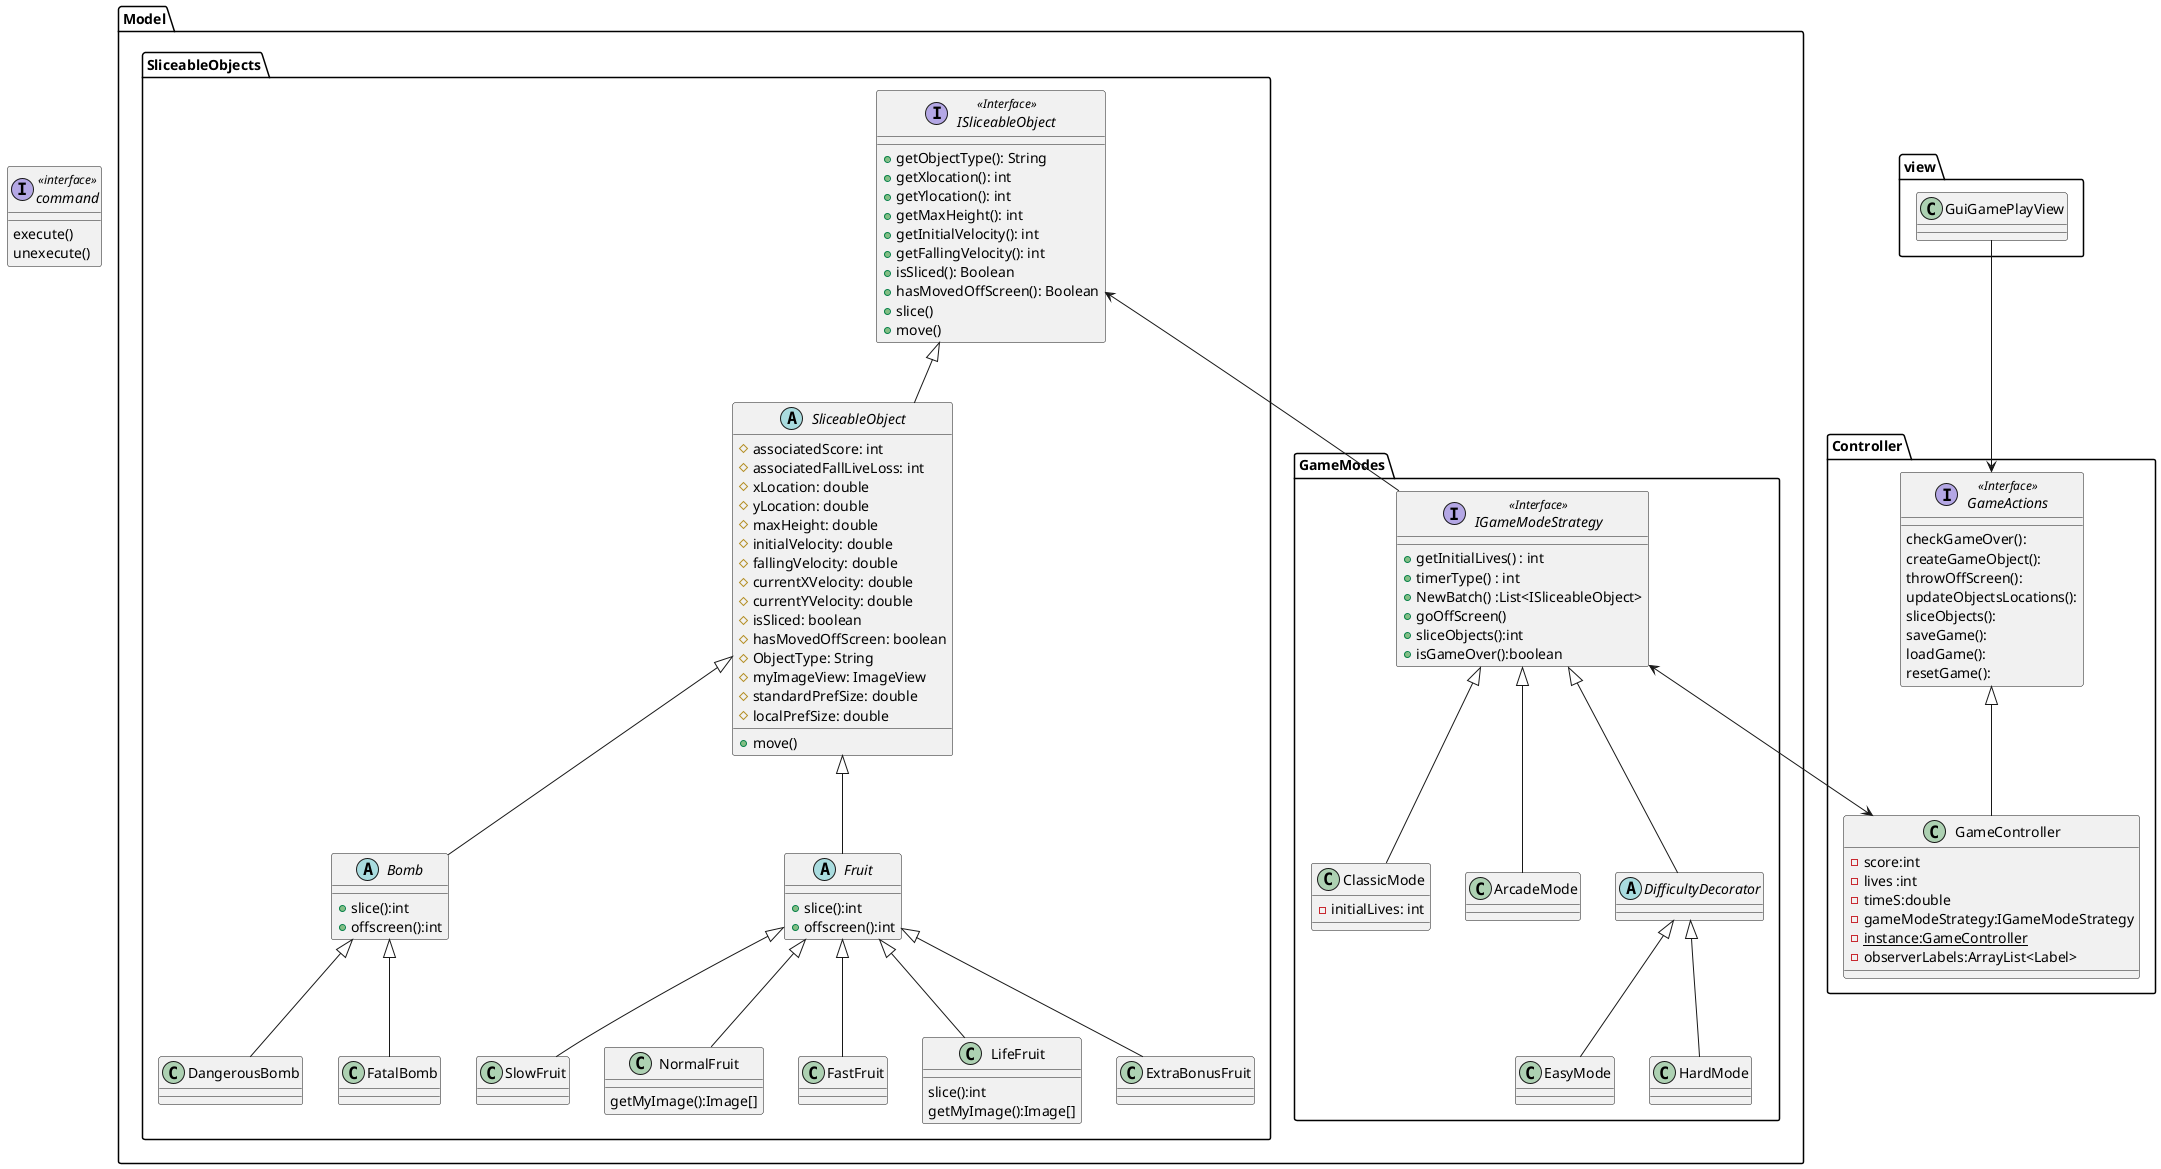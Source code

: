 @startuml
package Model{
package SliceableObjects {

    interface ISliceableObject <<Interface>>{
        +getObjectType(): String
        +getXlocation(): int
        +getYlocation(): int
        +getMaxHeight(): int
        +getInitialVelocity(): int
        +getFallingVelocity(): int
        +isSliced(): Boolean
        +hasMovedOffScreen(): Boolean
        +slice()
        +move()

    }


    abstract class Bomb {
        +slice():int
        +offscreen():int
    }
    abstract class Fruit{
        +slice():int
        +offscreen():int
        }

    abstract class SliceableObject {

        #associatedScore: int
        #associatedFallLiveLoss: int
        #xLocation: double
        #yLocation: double
        #maxHeight: double
        #initialVelocity: double
        #fallingVelocity: double
        #currentXVelocity: double
        #currentYVelocity: double
        #isSliced: boolean
        #hasMovedOffScreen: boolean
        #ObjectType: String
        #myImageView: ImageView
        #standardPrefSize: double
        #localPrefSize: double

        +move()

        }

    ISliceableObject <|-- SliceableObject

    SliceableObject <|-- Fruit
    SliceableObject <|--  Bomb

    Class SlowFruit {

    }

    Class NormalFruit{
        getMyImage():Image[]
    }

    Class FastFruit{

    }

    Class LifeFruit{
        slice():int
        getMyImage():Image[]
    }

    Class ExtraBonusFruit{

    }


    Fruit <|-- SlowFruit
    Fruit <|-- NormalFruit
    Fruit <|-- FastFruit
    Fruit <|-- LifeFruit
    Fruit <|-- ExtraBonusFruit

    Bomb <|-- DangerousBomb
    Bomb <|-- FatalBomb


}
package GameModes {
interface IGameModeStrategy <<Interface>> {
    +getInitialLives() : int
    +timerType() : int
    +NewBatch() :List<ISliceableObject>
    +goOffScreen()
    +sliceObjects():int
    +isGameOver():boolean
}

IGameModeStrategy <|-- ClassicMode
IGameModeStrategy <|-- ArcadeMode


Class ClassicMode {
    -initialLives: int
}


abstract class DifficultyDecorator

IGameModeStrategy <|-- DifficultyDecorator

DifficultyDecorator <|-- EasyMode
DifficultyDecorator <|-- HardMode


}

ISliceableObject <-- IGameModeStrategy
}



package Controller {
    interface GameActions <<Interface>> {
    checkGameOver():
    createGameObject():
    throwOffScreen():
    updateObjectsLocations():
    sliceObjects():
    saveGame():
    loadGame():
    resetGame():
    }

    Class GameController{
             -score:int
        	 -lives :int
        	 -timeS:double
        	 -gameModeStrategy:IGameModeStrategy
        	 -{static}instance:GameController
        	 -observerLabels:ArrayList<Label>

    }

    GameActions <|-- GameController


}

IGameModeStrategy <--> GameController

package view {

    class GuiGamePlayView

    GuiGamePlayView --> GameActions

}

interface command <<interface>>{

    execute()
    unexecute()

}
@enduml